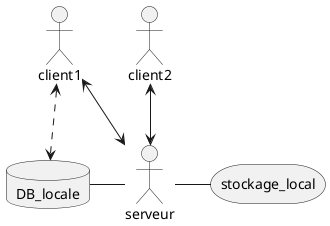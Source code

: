 @startuml

database DB_locale
actor serveur
storage stockage_local
actor client1
actor client2

client1 <--> serveur
client2 <--> serveur

DB_locale - serveur
serveur - stockage_local

client1 <..> DB_locale

@enduml
